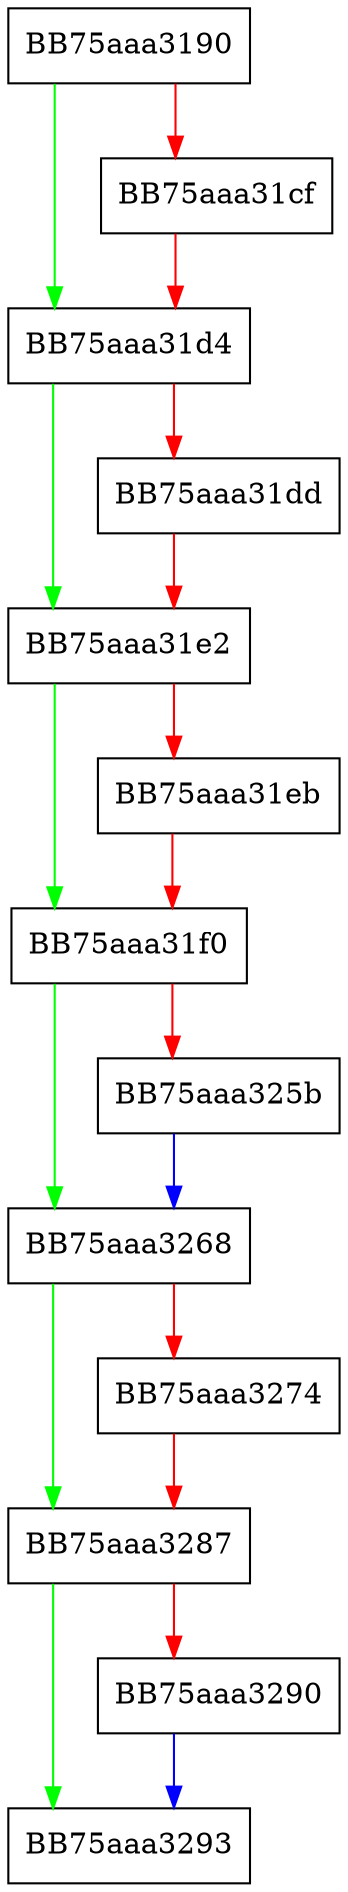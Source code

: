 digraph RpfAPI_runpack_from_mem_to_vfo {
  node [shape="box"];
  graph [splines=ortho];
  BB75aaa3190 -> BB75aaa31d4 [color="green"];
  BB75aaa3190 -> BB75aaa31cf [color="red"];
  BB75aaa31cf -> BB75aaa31d4 [color="red"];
  BB75aaa31d4 -> BB75aaa31e2 [color="green"];
  BB75aaa31d4 -> BB75aaa31dd [color="red"];
  BB75aaa31dd -> BB75aaa31e2 [color="red"];
  BB75aaa31e2 -> BB75aaa31f0 [color="green"];
  BB75aaa31e2 -> BB75aaa31eb [color="red"];
  BB75aaa31eb -> BB75aaa31f0 [color="red"];
  BB75aaa31f0 -> BB75aaa3268 [color="green"];
  BB75aaa31f0 -> BB75aaa325b [color="red"];
  BB75aaa325b -> BB75aaa3268 [color="blue"];
  BB75aaa3268 -> BB75aaa3287 [color="green"];
  BB75aaa3268 -> BB75aaa3274 [color="red"];
  BB75aaa3274 -> BB75aaa3287 [color="red"];
  BB75aaa3287 -> BB75aaa3293 [color="green"];
  BB75aaa3287 -> BB75aaa3290 [color="red"];
  BB75aaa3290 -> BB75aaa3293 [color="blue"];
}